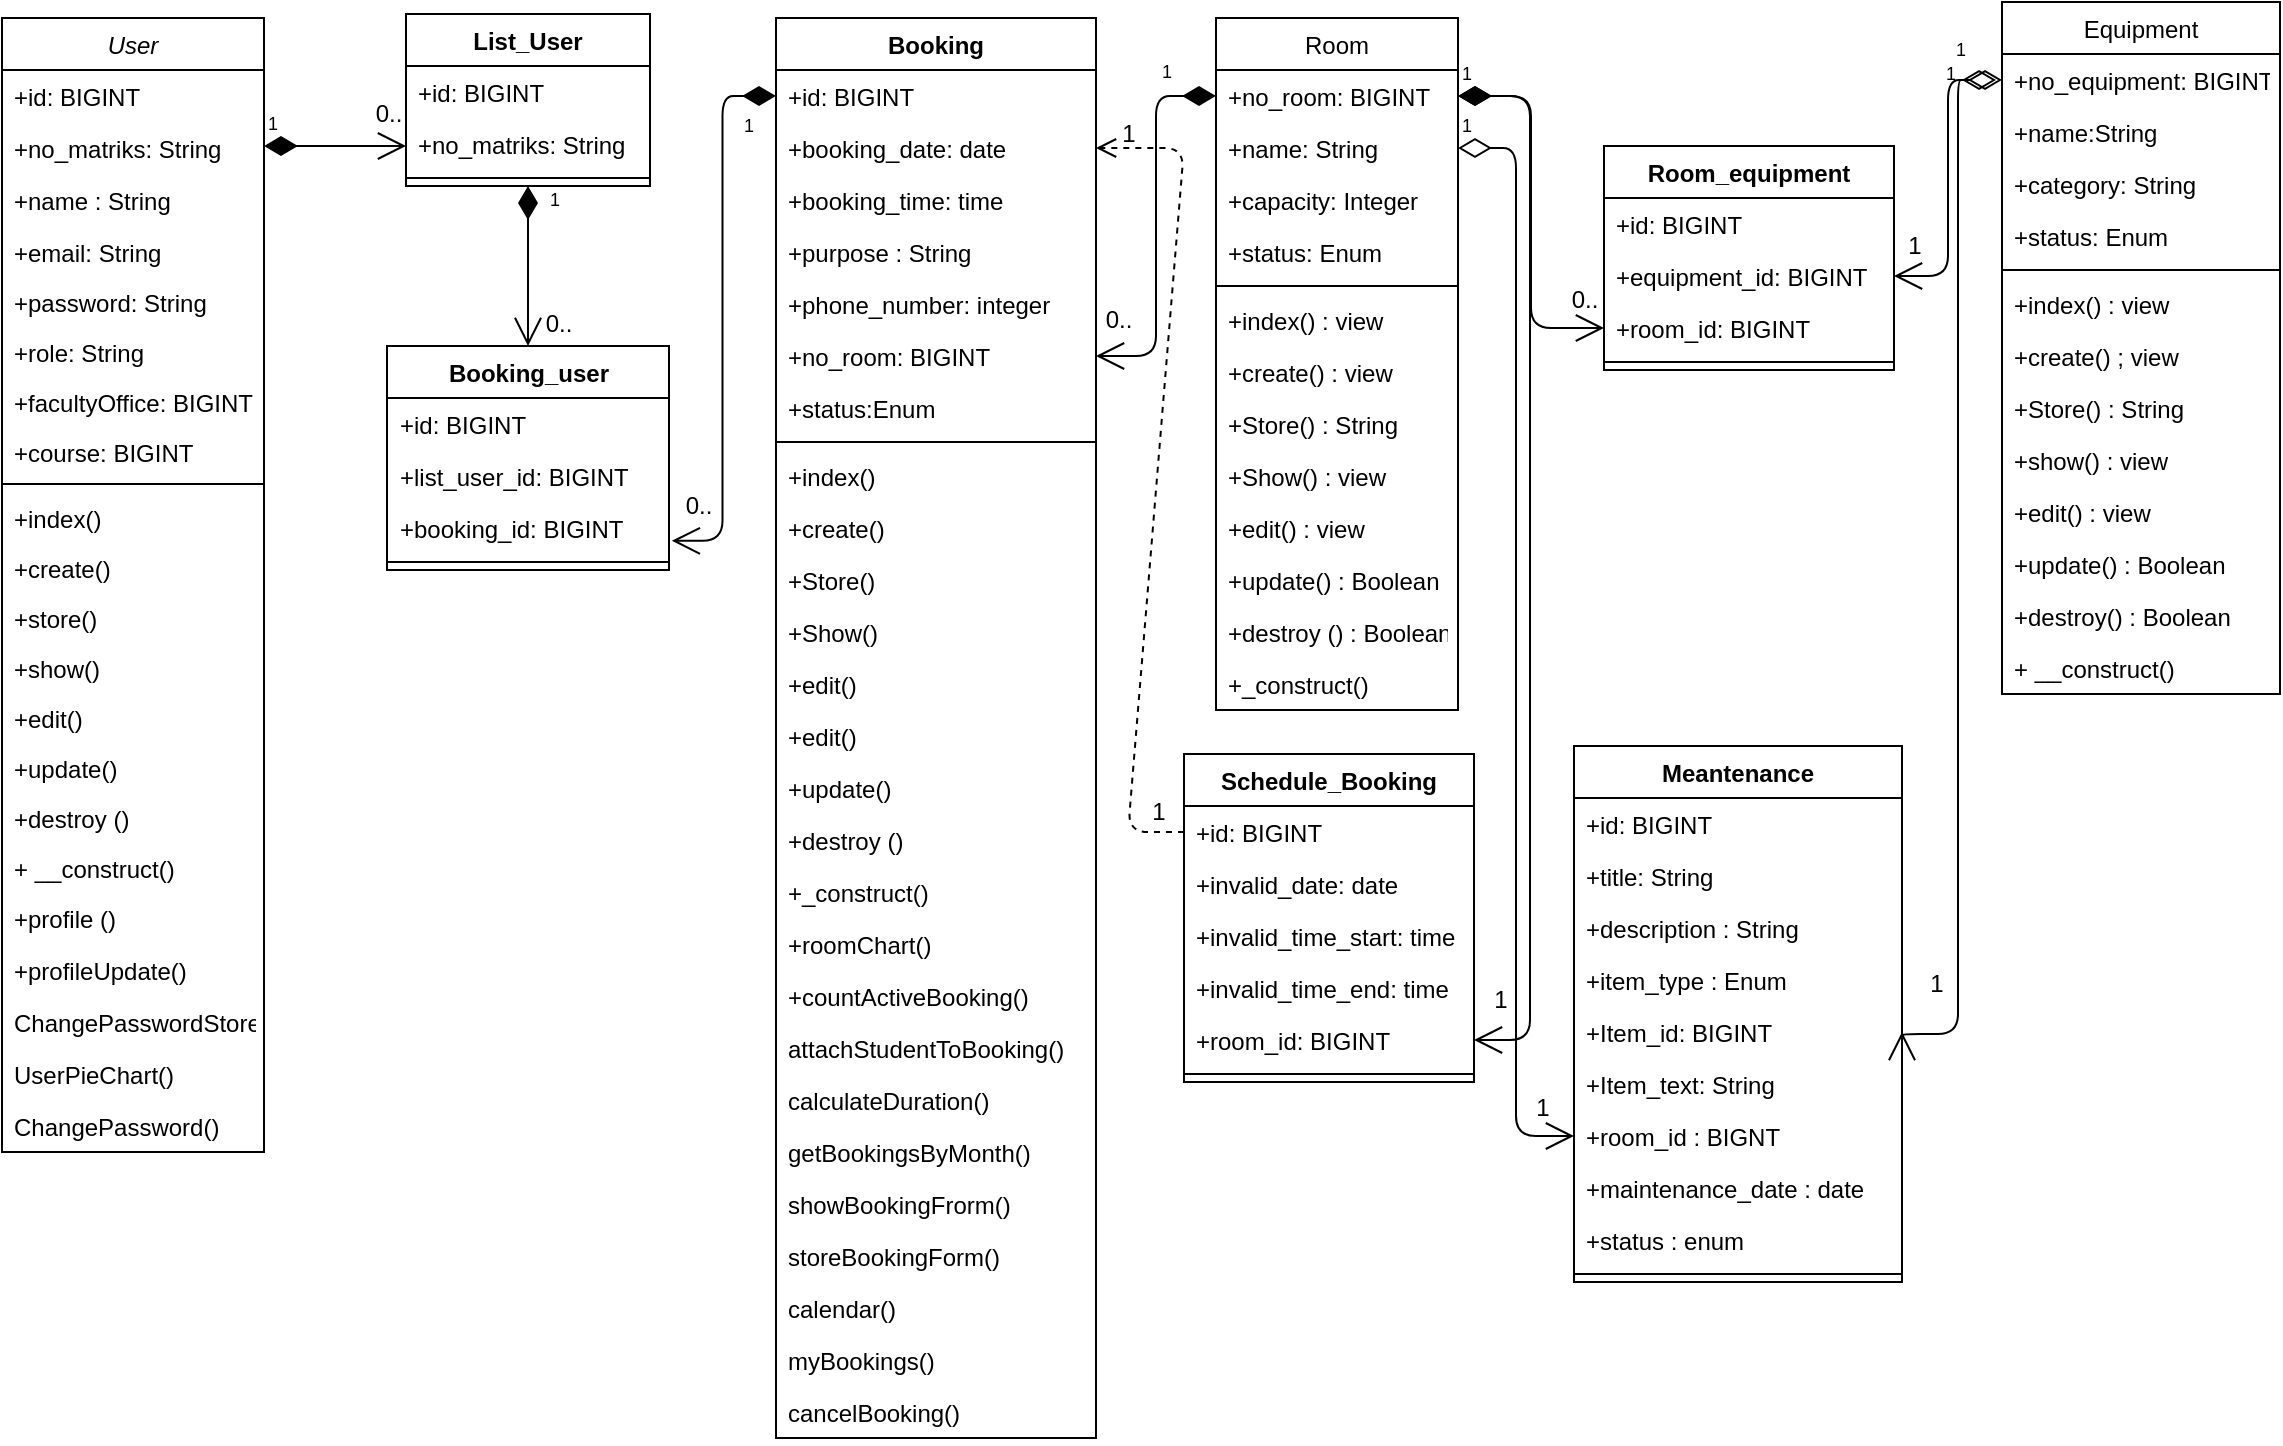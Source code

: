 <mxfile>
    <diagram id="C5RBs43oDa-KdzZeNtuy" name="Page-1">
        <mxGraphModel dx="474" dy="563" grid="0" gridSize="10" guides="1" tooltips="1" connect="1" arrows="1" fold="1" page="1" pageScale="1" pageWidth="1169" pageHeight="827" math="0" shadow="0">
            <root>
                <mxCell id="WIyWlLk6GJQsqaUBKTNV-0"/>
                <mxCell id="WIyWlLk6GJQsqaUBKTNV-1" parent="WIyWlLk6GJQsqaUBKTNV-0"/>
                <mxCell id="zkfFHV4jXpPFQw0GAbJ--0" value="User" style="swimlane;fontStyle=2;align=center;verticalAlign=top;childLayout=stackLayout;horizontal=1;startSize=26;horizontalStack=0;resizeParent=1;resizeLast=0;collapsible=1;marginBottom=0;rounded=0;shadow=0;strokeWidth=1;" parent="WIyWlLk6GJQsqaUBKTNV-1" vertex="1">
                    <mxGeometry x="16" y="14" width="131" height="567" as="geometry">
                        <mxRectangle x="7" y="9" width="160" height="26" as="alternateBounds"/>
                    </mxGeometry>
                </mxCell>
                <mxCell id="zkfFHV4jXpPFQw0GAbJ--1" value="+id: BIGINT" style="text;align=left;verticalAlign=top;spacingLeft=4;spacingRight=4;overflow=hidden;rotatable=0;points=[[0,0.5],[1,0.5]];portConstraint=eastwest;" parent="zkfFHV4jXpPFQw0GAbJ--0" vertex="1">
                    <mxGeometry y="26" width="131" height="26" as="geometry"/>
                </mxCell>
                <mxCell id="zkfFHV4jXpPFQw0GAbJ--2" value="+no_matriks: String" style="text;align=left;verticalAlign=top;spacingLeft=4;spacingRight=4;overflow=hidden;rotatable=0;points=[[0,0.5],[1,0.5]];portConstraint=eastwest;rounded=0;shadow=0;html=0;" parent="zkfFHV4jXpPFQw0GAbJ--0" vertex="1">
                    <mxGeometry y="52" width="131" height="26" as="geometry"/>
                </mxCell>
                <mxCell id="zkfFHV4jXpPFQw0GAbJ--3" value="+name : String" style="text;align=left;verticalAlign=top;spacingLeft=4;spacingRight=4;overflow=hidden;rotatable=0;points=[[0,0.5],[1,0.5]];portConstraint=eastwest;rounded=0;shadow=0;html=0;" parent="zkfFHV4jXpPFQw0GAbJ--0" vertex="1">
                    <mxGeometry y="78" width="131" height="26" as="geometry"/>
                </mxCell>
                <mxCell id="zkfFHV4jXpPFQw0GAbJ--5" value="+email: String" style="text;align=left;verticalAlign=top;spacingLeft=4;spacingRight=4;overflow=hidden;rotatable=0;points=[[0,0.5],[1,0.5]];portConstraint=eastwest;" parent="zkfFHV4jXpPFQw0GAbJ--0" vertex="1">
                    <mxGeometry y="104" width="131" height="25" as="geometry"/>
                </mxCell>
                <mxCell id="dc5tJiSx3U5dg_iKjcZc-2" value="+password: String" style="text;align=left;verticalAlign=top;spacingLeft=4;spacingRight=4;overflow=hidden;rotatable=0;points=[[0,0.5],[1,0.5]];portConstraint=eastwest;" parent="zkfFHV4jXpPFQw0GAbJ--0" vertex="1">
                    <mxGeometry y="129" width="131" height="25" as="geometry"/>
                </mxCell>
                <mxCell id="dc5tJiSx3U5dg_iKjcZc-4" value="+role: String" style="text;align=left;verticalAlign=top;spacingLeft=4;spacingRight=4;overflow=hidden;rotatable=0;points=[[0,0.5],[1,0.5]];portConstraint=eastwest;" parent="zkfFHV4jXpPFQw0GAbJ--0" vertex="1">
                    <mxGeometry y="154" width="131" height="25" as="geometry"/>
                </mxCell>
                <mxCell id="dc5tJiSx3U5dg_iKjcZc-3" value="+facultyOffice: BIGINT" style="text;align=left;verticalAlign=top;spacingLeft=4;spacingRight=4;overflow=hidden;rotatable=0;points=[[0,0.5],[1,0.5]];portConstraint=eastwest;" parent="zkfFHV4jXpPFQw0GAbJ--0" vertex="1">
                    <mxGeometry y="179" width="131" height="25" as="geometry"/>
                </mxCell>
                <mxCell id="dc5tJiSx3U5dg_iKjcZc-6" value="+course: BIGINT" style="text;align=left;verticalAlign=top;spacingLeft=4;spacingRight=4;overflow=hidden;rotatable=0;points=[[0,0.5],[1,0.5]];portConstraint=eastwest;" parent="zkfFHV4jXpPFQw0GAbJ--0" vertex="1">
                    <mxGeometry y="204" width="131" height="25" as="geometry"/>
                </mxCell>
                <mxCell id="zkfFHV4jXpPFQw0GAbJ--4" value="" style="line;html=1;strokeWidth=1;align=left;verticalAlign=middle;spacingTop=-1;spacingLeft=3;spacingRight=3;rotatable=0;labelPosition=right;points=[];portConstraint=eastwest;" parent="zkfFHV4jXpPFQw0GAbJ--0" vertex="1">
                    <mxGeometry y="229" width="131" height="8" as="geometry"/>
                </mxCell>
                <mxCell id="dc5tJiSx3U5dg_iKjcZc-72" value="+index()" style="text;align=left;verticalAlign=top;spacingLeft=4;spacingRight=4;overflow=hidden;rotatable=0;points=[[0,0.5],[1,0.5]];portConstraint=eastwest;" parent="zkfFHV4jXpPFQw0GAbJ--0" vertex="1">
                    <mxGeometry y="237" width="131" height="25" as="geometry"/>
                </mxCell>
                <mxCell id="dc5tJiSx3U5dg_iKjcZc-73" value="+create()" style="text;align=left;verticalAlign=top;spacingLeft=4;spacingRight=4;overflow=hidden;rotatable=0;points=[[0,0.5],[1,0.5]];portConstraint=eastwest;" parent="zkfFHV4jXpPFQw0GAbJ--0" vertex="1">
                    <mxGeometry y="262" width="131" height="25" as="geometry"/>
                </mxCell>
                <mxCell id="dc5tJiSx3U5dg_iKjcZc-74" value="+store()" style="text;align=left;verticalAlign=top;spacingLeft=4;spacingRight=4;overflow=hidden;rotatable=0;points=[[0,0.5],[1,0.5]];portConstraint=eastwest;" parent="zkfFHV4jXpPFQw0GAbJ--0" vertex="1">
                    <mxGeometry y="287" width="131" height="25" as="geometry"/>
                </mxCell>
                <mxCell id="dc5tJiSx3U5dg_iKjcZc-75" value="+show()" style="text;align=left;verticalAlign=top;spacingLeft=4;spacingRight=4;overflow=hidden;rotatable=0;points=[[0,0.5],[1,0.5]];portConstraint=eastwest;" parent="zkfFHV4jXpPFQw0GAbJ--0" vertex="1">
                    <mxGeometry y="312" width="131" height="25" as="geometry"/>
                </mxCell>
                <mxCell id="dc5tJiSx3U5dg_iKjcZc-76" value="+edit()" style="text;align=left;verticalAlign=top;spacingLeft=4;spacingRight=4;overflow=hidden;rotatable=0;points=[[0,0.5],[1,0.5]];portConstraint=eastwest;" parent="zkfFHV4jXpPFQw0GAbJ--0" vertex="1">
                    <mxGeometry y="337" width="131" height="25" as="geometry"/>
                </mxCell>
                <mxCell id="dc5tJiSx3U5dg_iKjcZc-77" value="+update() " style="text;align=left;verticalAlign=top;spacingLeft=4;spacingRight=4;overflow=hidden;rotatable=0;points=[[0,0.5],[1,0.5]];portConstraint=eastwest;" parent="zkfFHV4jXpPFQw0GAbJ--0" vertex="1">
                    <mxGeometry y="362" width="131" height="25" as="geometry"/>
                </mxCell>
                <mxCell id="dc5tJiSx3U5dg_iKjcZc-5" value="+destroy ()" style="text;align=left;verticalAlign=top;spacingLeft=4;spacingRight=4;overflow=hidden;rotatable=0;points=[[0,0.5],[1,0.5]];portConstraint=eastwest;" parent="zkfFHV4jXpPFQw0GAbJ--0" vertex="1">
                    <mxGeometry y="387" width="131" height="25" as="geometry"/>
                </mxCell>
                <mxCell id="dc5tJiSx3U5dg_iKjcZc-86" value="+ __construct()" style="text;align=left;verticalAlign=top;spacingLeft=4;spacingRight=4;overflow=hidden;rotatable=0;points=[[0,0.5],[1,0.5]];portConstraint=eastwest;" parent="zkfFHV4jXpPFQw0GAbJ--0" vertex="1">
                    <mxGeometry y="412" width="131" height="25" as="geometry"/>
                </mxCell>
                <mxCell id="2" value="+profile ()&amp;nbsp;" style="text;strokeColor=none;fillColor=none;align=left;verticalAlign=top;spacingLeft=4;spacingRight=4;overflow=hidden;rotatable=0;points=[[0,0.5],[1,0.5]];portConstraint=eastwest;whiteSpace=wrap;html=1;" parent="zkfFHV4jXpPFQw0GAbJ--0" vertex="1">
                    <mxGeometry y="437" width="131" height="26" as="geometry"/>
                </mxCell>
                <mxCell id="3" value="+profileUpdate()&amp;nbsp;" style="text;strokeColor=none;fillColor=none;align=left;verticalAlign=top;spacingLeft=4;spacingRight=4;overflow=hidden;rotatable=0;points=[[0,0.5],[1,0.5]];portConstraint=eastwest;whiteSpace=wrap;html=1;" parent="zkfFHV4jXpPFQw0GAbJ--0" vertex="1">
                    <mxGeometry y="463" width="131" height="26" as="geometry"/>
                </mxCell>
                <mxCell id="7" value="ChangePasswordStore()&amp;nbsp;" style="text;strokeColor=none;fillColor=none;align=left;verticalAlign=top;spacingLeft=4;spacingRight=4;overflow=hidden;rotatable=0;points=[[0,0.5],[1,0.5]];portConstraint=eastwest;whiteSpace=wrap;html=1;" parent="zkfFHV4jXpPFQw0GAbJ--0" vertex="1">
                    <mxGeometry y="489" width="131" height="26" as="geometry"/>
                </mxCell>
                <mxCell id="9" value="UserPieChart()&amp;nbsp;" style="text;strokeColor=none;fillColor=none;align=left;verticalAlign=top;spacingLeft=4;spacingRight=4;overflow=hidden;rotatable=0;points=[[0,0.5],[1,0.5]];portConstraint=eastwest;whiteSpace=wrap;html=1;" parent="zkfFHV4jXpPFQw0GAbJ--0" vertex="1">
                    <mxGeometry y="515" width="131" height="26" as="geometry"/>
                </mxCell>
                <mxCell id="6" value="ChangePassword()" style="text;strokeColor=none;fillColor=none;align=left;verticalAlign=top;spacingLeft=4;spacingRight=4;overflow=hidden;rotatable=0;points=[[0,0.5],[1,0.5]];portConstraint=eastwest;whiteSpace=wrap;html=1;" parent="zkfFHV4jXpPFQw0GAbJ--0" vertex="1">
                    <mxGeometry y="541" width="131" height="26" as="geometry"/>
                </mxCell>
                <mxCell id="zkfFHV4jXpPFQw0GAbJ--17" value="Room" style="swimlane;fontStyle=0;align=center;verticalAlign=top;childLayout=stackLayout;horizontal=1;startSize=26;horizontalStack=0;resizeParent=1;resizeLast=0;collapsible=1;marginBottom=0;rounded=0;shadow=0;strokeWidth=1;" parent="WIyWlLk6GJQsqaUBKTNV-1" vertex="1">
                    <mxGeometry x="623" y="14" width="121" height="346" as="geometry">
                        <mxRectangle x="352" y="335" width="160" height="26" as="alternateBounds"/>
                    </mxGeometry>
                </mxCell>
                <mxCell id="zkfFHV4jXpPFQw0GAbJ--18" value="+no_room: BIGINT" style="text;align=left;verticalAlign=top;spacingLeft=4;spacingRight=4;overflow=hidden;rotatable=0;points=[[0,0.5],[1,0.5]];portConstraint=eastwest;" parent="zkfFHV4jXpPFQw0GAbJ--17" vertex="1">
                    <mxGeometry y="26" width="121" height="26" as="geometry"/>
                </mxCell>
                <mxCell id="zkfFHV4jXpPFQw0GAbJ--19" value="+name: String" style="text;align=left;verticalAlign=top;spacingLeft=4;spacingRight=4;overflow=hidden;rotatable=0;points=[[0,0.5],[1,0.5]];portConstraint=eastwest;rounded=0;shadow=0;html=0;" parent="zkfFHV4jXpPFQw0GAbJ--17" vertex="1">
                    <mxGeometry y="52" width="121" height="26" as="geometry"/>
                </mxCell>
                <mxCell id="zkfFHV4jXpPFQw0GAbJ--20" value="+capacity: Integer " style="text;align=left;verticalAlign=top;spacingLeft=4;spacingRight=4;overflow=hidden;rotatable=0;points=[[0,0.5],[1,0.5]];portConstraint=eastwest;rounded=0;shadow=0;html=0;" parent="zkfFHV4jXpPFQw0GAbJ--17" vertex="1">
                    <mxGeometry y="78" width="121" height="26" as="geometry"/>
                </mxCell>
                <mxCell id="zkfFHV4jXpPFQw0GAbJ--21" value="+status: Enum" style="text;align=left;verticalAlign=top;spacingLeft=4;spacingRight=4;overflow=hidden;rotatable=0;points=[[0,0.5],[1,0.5]];portConstraint=eastwest;rounded=0;shadow=0;html=0;" parent="zkfFHV4jXpPFQw0GAbJ--17" vertex="1">
                    <mxGeometry y="104" width="121" height="26" as="geometry"/>
                </mxCell>
                <mxCell id="zkfFHV4jXpPFQw0GAbJ--23" value="" style="line;html=1;strokeWidth=1;align=left;verticalAlign=middle;spacingTop=-1;spacingLeft=3;spacingRight=3;rotatable=0;labelPosition=right;points=[];portConstraint=eastwest;" parent="zkfFHV4jXpPFQw0GAbJ--17" vertex="1">
                    <mxGeometry y="130" width="121" height="8" as="geometry"/>
                </mxCell>
                <mxCell id="zkfFHV4jXpPFQw0GAbJ--24" value="+index() : view" style="text;align=left;verticalAlign=top;spacingLeft=4;spacingRight=4;overflow=hidden;rotatable=0;points=[[0,0.5],[1,0.5]];portConstraint=eastwest;" parent="zkfFHV4jXpPFQw0GAbJ--17" vertex="1">
                    <mxGeometry y="138" width="121" height="26" as="geometry"/>
                </mxCell>
                <mxCell id="dc5tJiSx3U5dg_iKjcZc-102" value="+create() : view" style="text;align=left;verticalAlign=top;spacingLeft=4;spacingRight=4;overflow=hidden;rotatable=0;points=[[0,0.5],[1,0.5]];portConstraint=eastwest;" parent="zkfFHV4jXpPFQw0GAbJ--17" vertex="1">
                    <mxGeometry y="164" width="121" height="26" as="geometry"/>
                </mxCell>
                <mxCell id="dc5tJiSx3U5dg_iKjcZc-103" value="+Store() : String" style="text;align=left;verticalAlign=top;spacingLeft=4;spacingRight=4;overflow=hidden;rotatable=0;points=[[0,0.5],[1,0.5]];portConstraint=eastwest;" parent="zkfFHV4jXpPFQw0GAbJ--17" vertex="1">
                    <mxGeometry y="190" width="121" height="26" as="geometry"/>
                </mxCell>
                <mxCell id="dc5tJiSx3U5dg_iKjcZc-104" value="+Show() : view" style="text;align=left;verticalAlign=top;spacingLeft=4;spacingRight=4;overflow=hidden;rotatable=0;points=[[0,0.5],[1,0.5]];portConstraint=eastwest;" parent="zkfFHV4jXpPFQw0GAbJ--17" vertex="1">
                    <mxGeometry y="216" width="121" height="26" as="geometry"/>
                </mxCell>
                <mxCell id="dc5tJiSx3U5dg_iKjcZc-105" value="+edit() : view" style="text;align=left;verticalAlign=top;spacingLeft=4;spacingRight=4;overflow=hidden;rotatable=0;points=[[0,0.5],[1,0.5]];portConstraint=eastwest;" parent="zkfFHV4jXpPFQw0GAbJ--17" vertex="1">
                    <mxGeometry y="242" width="121" height="26" as="geometry"/>
                </mxCell>
                <mxCell id="dc5tJiSx3U5dg_iKjcZc-106" value="+update() : Boolean " style="text;align=left;verticalAlign=top;spacingLeft=4;spacingRight=4;overflow=hidden;rotatable=0;points=[[0,0.5],[1,0.5]];portConstraint=eastwest;" parent="zkfFHV4jXpPFQw0GAbJ--17" vertex="1">
                    <mxGeometry y="268" width="121" height="26" as="geometry"/>
                </mxCell>
                <mxCell id="dc5tJiSx3U5dg_iKjcZc-107" value="+destroy () : Boolean" style="text;align=left;verticalAlign=top;spacingLeft=4;spacingRight=4;overflow=hidden;rotatable=0;points=[[0,0.5],[1,0.5]];portConstraint=eastwest;" parent="zkfFHV4jXpPFQw0GAbJ--17" vertex="1">
                    <mxGeometry y="294" width="121" height="26" as="geometry"/>
                </mxCell>
                <mxCell id="dc5tJiSx3U5dg_iKjcZc-108" value="+_construct() " style="text;align=left;verticalAlign=top;spacingLeft=4;spacingRight=4;overflow=hidden;rotatable=0;points=[[0,0.5],[1,0.5]];portConstraint=eastwest;" parent="zkfFHV4jXpPFQw0GAbJ--17" vertex="1">
                    <mxGeometry y="320" width="121" height="26" as="geometry"/>
                </mxCell>
                <mxCell id="dc5tJiSx3U5dg_iKjcZc-39" value="Booking" style="swimlane;fontStyle=1;align=center;verticalAlign=top;childLayout=stackLayout;horizontal=1;startSize=26;horizontalStack=0;resizeParent=1;resizeParentMax=0;resizeLast=0;collapsible=1;marginBottom=0;whiteSpace=wrap;html=1;" parent="WIyWlLk6GJQsqaUBKTNV-1" vertex="1">
                    <mxGeometry x="403" y="14" width="160" height="710" as="geometry">
                        <mxRectangle x="390" y="461" width="78" height="26" as="alternateBounds"/>
                    </mxGeometry>
                </mxCell>
                <mxCell id="dc5tJiSx3U5dg_iKjcZc-44" value="+id: BIGINT" style="text;strokeColor=none;fillColor=none;align=left;verticalAlign=top;spacingLeft=4;spacingRight=4;overflow=hidden;rotatable=0;points=[[0,0.5],[1,0.5]];portConstraint=eastwest;whiteSpace=wrap;html=1;" parent="dc5tJiSx3U5dg_iKjcZc-39" vertex="1">
                    <mxGeometry y="26" width="160" height="26" as="geometry"/>
                </mxCell>
                <mxCell id="dc5tJiSx3U5dg_iKjcZc-45" value="+booking_date: date" style="text;strokeColor=none;fillColor=none;align=left;verticalAlign=top;spacingLeft=4;spacingRight=4;overflow=hidden;rotatable=0;points=[[0,0.5],[1,0.5]];portConstraint=eastwest;whiteSpace=wrap;html=1;" parent="dc5tJiSx3U5dg_iKjcZc-39" vertex="1">
                    <mxGeometry y="52" width="160" height="26" as="geometry"/>
                </mxCell>
                <mxCell id="dc5tJiSx3U5dg_iKjcZc-46" value="+booking_time: time" style="text;strokeColor=none;fillColor=none;align=left;verticalAlign=top;spacingLeft=4;spacingRight=4;overflow=hidden;rotatable=0;points=[[0,0.5],[1,0.5]];portConstraint=eastwest;whiteSpace=wrap;html=1;" parent="dc5tJiSx3U5dg_iKjcZc-39" vertex="1">
                    <mxGeometry y="78" width="160" height="26" as="geometry"/>
                </mxCell>
                <mxCell id="dc5tJiSx3U5dg_iKjcZc-40" value="+purpose : String" style="text;strokeColor=none;fillColor=none;align=left;verticalAlign=top;spacingLeft=4;spacingRight=4;overflow=hidden;rotatable=0;points=[[0,0.5],[1,0.5]];portConstraint=eastwest;whiteSpace=wrap;html=1;" parent="dc5tJiSx3U5dg_iKjcZc-39" vertex="1">
                    <mxGeometry y="104" width="160" height="26" as="geometry"/>
                </mxCell>
                <mxCell id="dc5tJiSx3U5dg_iKjcZc-47" value="+phone_number: integer" style="text;strokeColor=none;fillColor=none;align=left;verticalAlign=top;spacingLeft=4;spacingRight=4;overflow=hidden;rotatable=0;points=[[0,0.5],[1,0.5]];portConstraint=eastwest;whiteSpace=wrap;html=1;" parent="dc5tJiSx3U5dg_iKjcZc-39" vertex="1">
                    <mxGeometry y="130" width="160" height="26" as="geometry"/>
                </mxCell>
                <mxCell id="dc5tJiSx3U5dg_iKjcZc-48" value="+no_room: BIGINT" style="text;strokeColor=none;fillColor=none;align=left;verticalAlign=top;spacingLeft=4;spacingRight=4;overflow=hidden;rotatable=0;points=[[0,0.5],[1,0.5]];portConstraint=eastwest;whiteSpace=wrap;html=1;" parent="dc5tJiSx3U5dg_iKjcZc-39" vertex="1">
                    <mxGeometry y="156" width="160" height="26" as="geometry"/>
                </mxCell>
                <mxCell id="dc5tJiSx3U5dg_iKjcZc-50" value="+status:Enum" style="text;strokeColor=none;fillColor=none;align=left;verticalAlign=top;spacingLeft=4;spacingRight=4;overflow=hidden;rotatable=0;points=[[0,0.5],[1,0.5]];portConstraint=eastwest;whiteSpace=wrap;html=1;" parent="dc5tJiSx3U5dg_iKjcZc-39" vertex="1">
                    <mxGeometry y="182" width="160" height="26" as="geometry"/>
                </mxCell>
                <mxCell id="dc5tJiSx3U5dg_iKjcZc-41" value="" style="line;strokeWidth=1;fillColor=none;align=left;verticalAlign=middle;spacingTop=-1;spacingLeft=3;spacingRight=3;rotatable=0;labelPosition=right;points=[];portConstraint=eastwest;strokeColor=inherit;" parent="dc5tJiSx3U5dg_iKjcZc-39" vertex="1">
                    <mxGeometry y="208" width="160" height="8" as="geometry"/>
                </mxCell>
                <mxCell id="dc5tJiSx3U5dg_iKjcZc-42" value="&lt;span style=&quot;text-wrap-mode: nowrap;&quot;&gt;+index()&amp;nbsp;&lt;/span&gt;" style="text;strokeColor=none;fillColor=none;align=left;verticalAlign=top;spacingLeft=4;spacingRight=4;overflow=hidden;rotatable=0;points=[[0,0.5],[1,0.5]];portConstraint=eastwest;whiteSpace=wrap;html=1;" parent="dc5tJiSx3U5dg_iKjcZc-39" vertex="1">
                    <mxGeometry y="216" width="160" height="26" as="geometry"/>
                </mxCell>
                <mxCell id="dc5tJiSx3U5dg_iKjcZc-109" value="&lt;span style=&quot;text-wrap-mode: nowrap;&quot;&gt;+create()&lt;/span&gt;" style="text;strokeColor=none;fillColor=none;align=left;verticalAlign=top;spacingLeft=4;spacingRight=4;overflow=hidden;rotatable=0;points=[[0,0.5],[1,0.5]];portConstraint=eastwest;whiteSpace=wrap;html=1;" parent="dc5tJiSx3U5dg_iKjcZc-39" vertex="1">
                    <mxGeometry y="242" width="160" height="26" as="geometry"/>
                </mxCell>
                <mxCell id="dc5tJiSx3U5dg_iKjcZc-110" value="&lt;span style=&quot;text-wrap-mode: nowrap;&quot;&gt;+Store()&amp;nbsp;&lt;/span&gt;" style="text;strokeColor=none;fillColor=none;align=left;verticalAlign=top;spacingLeft=4;spacingRight=4;overflow=hidden;rotatable=0;points=[[0,0.5],[1,0.5]];portConstraint=eastwest;whiteSpace=wrap;html=1;" parent="dc5tJiSx3U5dg_iKjcZc-39" vertex="1">
                    <mxGeometry y="268" width="160" height="26" as="geometry"/>
                </mxCell>
                <mxCell id="dc5tJiSx3U5dg_iKjcZc-111" value="&lt;span style=&quot;text-wrap-mode: nowrap;&quot;&gt;+Show()&lt;/span&gt;" style="text;strokeColor=none;fillColor=none;align=left;verticalAlign=top;spacingLeft=4;spacingRight=4;overflow=hidden;rotatable=0;points=[[0,0.5],[1,0.5]];portConstraint=eastwest;whiteSpace=wrap;html=1;" parent="dc5tJiSx3U5dg_iKjcZc-39" vertex="1">
                    <mxGeometry y="294" width="160" height="26" as="geometry"/>
                </mxCell>
                <mxCell id="dc5tJiSx3U5dg_iKjcZc-112" value="&lt;span style=&quot;text-wrap-mode: nowrap;&quot;&gt;+edit()&amp;nbsp;&lt;/span&gt;" style="text;strokeColor=none;fillColor=none;align=left;verticalAlign=top;spacingLeft=4;spacingRight=4;overflow=hidden;rotatable=0;points=[[0,0.5],[1,0.5]];portConstraint=eastwest;whiteSpace=wrap;html=1;" parent="dc5tJiSx3U5dg_iKjcZc-39" vertex="1">
                    <mxGeometry y="320" width="160" height="26" as="geometry"/>
                </mxCell>
                <mxCell id="dc5tJiSx3U5dg_iKjcZc-113" value="&lt;span style=&quot;text-wrap-mode: nowrap;&quot;&gt;+edit()&amp;nbsp;&lt;/span&gt;" style="text;strokeColor=none;fillColor=none;align=left;verticalAlign=top;spacingLeft=4;spacingRight=4;overflow=hidden;rotatable=0;points=[[0,0.5],[1,0.5]];portConstraint=eastwest;whiteSpace=wrap;html=1;" parent="dc5tJiSx3U5dg_iKjcZc-39" vertex="1">
                    <mxGeometry y="346" width="160" height="26" as="geometry"/>
                </mxCell>
                <mxCell id="dc5tJiSx3U5dg_iKjcZc-114" value="&lt;span style=&quot;text-wrap-mode: nowrap;&quot;&gt;+update()&amp;nbsp;&lt;/span&gt;" style="text;strokeColor=none;fillColor=none;align=left;verticalAlign=top;spacingLeft=4;spacingRight=4;overflow=hidden;rotatable=0;points=[[0,0.5],[1,0.5]];portConstraint=eastwest;whiteSpace=wrap;html=1;" parent="dc5tJiSx3U5dg_iKjcZc-39" vertex="1">
                    <mxGeometry y="372" width="160" height="26" as="geometry"/>
                </mxCell>
                <mxCell id="dc5tJiSx3U5dg_iKjcZc-115" value="&lt;span style=&quot;text-wrap-mode: nowrap;&quot;&gt;+destroy ()&lt;/span&gt;" style="text;strokeColor=none;fillColor=none;align=left;verticalAlign=top;spacingLeft=4;spacingRight=4;overflow=hidden;rotatable=0;points=[[0,0.5],[1,0.5]];portConstraint=eastwest;whiteSpace=wrap;html=1;" parent="dc5tJiSx3U5dg_iKjcZc-39" vertex="1">
                    <mxGeometry y="398" width="160" height="26" as="geometry"/>
                </mxCell>
                <mxCell id="dc5tJiSx3U5dg_iKjcZc-116" value="&lt;span style=&quot;text-wrap-mode: nowrap;&quot;&gt;+_construct()&amp;nbsp;&lt;/span&gt;" style="text;strokeColor=none;fillColor=none;align=left;verticalAlign=top;spacingLeft=4;spacingRight=4;overflow=hidden;rotatable=0;points=[[0,0.5],[1,0.5]];portConstraint=eastwest;whiteSpace=wrap;html=1;" parent="dc5tJiSx3U5dg_iKjcZc-39" vertex="1">
                    <mxGeometry y="424" width="160" height="26" as="geometry"/>
                </mxCell>
                <mxCell id="dc5tJiSx3U5dg_iKjcZc-117" value="&lt;span style=&quot;text-wrap-mode: nowrap;&quot;&gt;+roomChart()&amp;nbsp;&lt;/span&gt;" style="text;strokeColor=none;fillColor=none;align=left;verticalAlign=top;spacingLeft=4;spacingRight=4;overflow=hidden;rotatable=0;points=[[0,0.5],[1,0.5]];portConstraint=eastwest;whiteSpace=wrap;html=1;" parent="dc5tJiSx3U5dg_iKjcZc-39" vertex="1">
                    <mxGeometry y="450" width="160" height="26" as="geometry"/>
                </mxCell>
                <mxCell id="116" value="&lt;span style=&quot;text-wrap-mode: nowrap;&quot;&gt;+countActiveBooking()&lt;/span&gt;" style="text;strokeColor=none;fillColor=none;align=left;verticalAlign=top;spacingLeft=4;spacingRight=4;overflow=hidden;rotatable=0;points=[[0,0.5],[1,0.5]];portConstraint=eastwest;whiteSpace=wrap;html=1;" vertex="1" parent="dc5tJiSx3U5dg_iKjcZc-39">
                    <mxGeometry y="476" width="160" height="26" as="geometry"/>
                </mxCell>
                <mxCell id="117" value="&lt;span style=&quot;text-wrap-mode: nowrap;&quot;&gt;attachStudentToBooking()&lt;/span&gt;" style="text;strokeColor=none;fillColor=none;align=left;verticalAlign=top;spacingLeft=4;spacingRight=4;overflow=hidden;rotatable=0;points=[[0,0.5],[1,0.5]];portConstraint=eastwest;whiteSpace=wrap;html=1;" vertex="1" parent="dc5tJiSx3U5dg_iKjcZc-39">
                    <mxGeometry y="502" width="160" height="26" as="geometry"/>
                </mxCell>
                <mxCell id="118" value="&lt;span style=&quot;text-wrap-mode: nowrap;&quot;&gt;calculateDuration()&lt;/span&gt;" style="text;strokeColor=none;fillColor=none;align=left;verticalAlign=top;spacingLeft=4;spacingRight=4;overflow=hidden;rotatable=0;points=[[0,0.5],[1,0.5]];portConstraint=eastwest;whiteSpace=wrap;html=1;" vertex="1" parent="dc5tJiSx3U5dg_iKjcZc-39">
                    <mxGeometry y="528" width="160" height="26" as="geometry"/>
                </mxCell>
                <mxCell id="119" value="&lt;span style=&quot;text-wrap-mode: nowrap;&quot;&gt;getBookingsByMonth()&lt;/span&gt;" style="text;strokeColor=none;fillColor=none;align=left;verticalAlign=top;spacingLeft=4;spacingRight=4;overflow=hidden;rotatable=0;points=[[0,0.5],[1,0.5]];portConstraint=eastwest;whiteSpace=wrap;html=1;" vertex="1" parent="dc5tJiSx3U5dg_iKjcZc-39">
                    <mxGeometry y="554" width="160" height="26" as="geometry"/>
                </mxCell>
                <mxCell id="120" value="&lt;span style=&quot;text-wrap-mode: nowrap;&quot;&gt;showBookingFrorm()&lt;/span&gt;" style="text;strokeColor=none;fillColor=none;align=left;verticalAlign=top;spacingLeft=4;spacingRight=4;overflow=hidden;rotatable=0;points=[[0,0.5],[1,0.5]];portConstraint=eastwest;whiteSpace=wrap;html=1;" vertex="1" parent="dc5tJiSx3U5dg_iKjcZc-39">
                    <mxGeometry y="580" width="160" height="26" as="geometry"/>
                </mxCell>
                <mxCell id="121" value="&lt;span style=&quot;text-wrap-mode: nowrap;&quot;&gt;storeBookingForm()&lt;/span&gt;" style="text;strokeColor=none;fillColor=none;align=left;verticalAlign=top;spacingLeft=4;spacingRight=4;overflow=hidden;rotatable=0;points=[[0,0.5],[1,0.5]];portConstraint=eastwest;whiteSpace=wrap;html=1;" vertex="1" parent="dc5tJiSx3U5dg_iKjcZc-39">
                    <mxGeometry y="606" width="160" height="26" as="geometry"/>
                </mxCell>
                <mxCell id="122" value="&lt;span style=&quot;text-wrap-mode: nowrap;&quot;&gt;calendar()&lt;/span&gt;" style="text;strokeColor=none;fillColor=none;align=left;verticalAlign=top;spacingLeft=4;spacingRight=4;overflow=hidden;rotatable=0;points=[[0,0.5],[1,0.5]];portConstraint=eastwest;whiteSpace=wrap;html=1;" vertex="1" parent="dc5tJiSx3U5dg_iKjcZc-39">
                    <mxGeometry y="632" width="160" height="26" as="geometry"/>
                </mxCell>
                <mxCell id="123" value="myBookings()" style="text;strokeColor=none;fillColor=none;align=left;verticalAlign=top;spacingLeft=4;spacingRight=4;overflow=hidden;rotatable=0;points=[[0,0.5],[1,0.5]];portConstraint=eastwest;whiteSpace=wrap;html=1;" vertex="1" parent="dc5tJiSx3U5dg_iKjcZc-39">
                    <mxGeometry y="658" width="160" height="26" as="geometry"/>
                </mxCell>
                <mxCell id="38" value="cancelBooking()" style="text;strokeColor=none;fillColor=none;align=left;verticalAlign=top;spacingLeft=4;spacingRight=4;overflow=hidden;rotatable=0;points=[[0,0.5],[1,0.5]];portConstraint=eastwest;whiteSpace=wrap;html=1;" parent="dc5tJiSx3U5dg_iKjcZc-39" vertex="1">
                    <mxGeometry y="684" width="160" height="26" as="geometry"/>
                </mxCell>
                <mxCell id="dc5tJiSx3U5dg_iKjcZc-88" value="Equipment" style="swimlane;fontStyle=0;align=center;verticalAlign=top;childLayout=stackLayout;horizontal=1;startSize=26;horizontalStack=0;resizeParent=1;resizeLast=0;collapsible=1;marginBottom=0;rounded=0;shadow=0;strokeWidth=1;" parent="WIyWlLk6GJQsqaUBKTNV-1" vertex="1">
                    <mxGeometry x="1016" y="6" width="139" height="346" as="geometry">
                        <mxRectangle x="27" y="335" width="160" height="26" as="alternateBounds"/>
                    </mxGeometry>
                </mxCell>
                <mxCell id="dc5tJiSx3U5dg_iKjcZc-89" value="+no_equipment: BIGINT" style="text;align=left;verticalAlign=top;spacingLeft=4;spacingRight=4;overflow=hidden;rotatable=0;points=[[0,0.5],[1,0.5]];portConstraint=eastwest;" parent="dc5tJiSx3U5dg_iKjcZc-88" vertex="1">
                    <mxGeometry y="26" width="139" height="26" as="geometry"/>
                </mxCell>
                <mxCell id="dc5tJiSx3U5dg_iKjcZc-90" value="+name:String" style="text;align=left;verticalAlign=top;spacingLeft=4;spacingRight=4;overflow=hidden;rotatable=0;points=[[0,0.5],[1,0.5]];portConstraint=eastwest;rounded=0;shadow=0;html=0;" parent="dc5tJiSx3U5dg_iKjcZc-88" vertex="1">
                    <mxGeometry y="52" width="139" height="26" as="geometry"/>
                </mxCell>
                <mxCell id="dc5tJiSx3U5dg_iKjcZc-91" value="+category: String" style="text;align=left;verticalAlign=top;spacingLeft=4;spacingRight=4;overflow=hidden;rotatable=0;points=[[0,0.5],[1,0.5]];portConstraint=eastwest;rounded=0;shadow=0;html=0;" parent="dc5tJiSx3U5dg_iKjcZc-88" vertex="1">
                    <mxGeometry y="78" width="139" height="26" as="geometry"/>
                </mxCell>
                <mxCell id="dc5tJiSx3U5dg_iKjcZc-92" value="+status: Enum" style="text;align=left;verticalAlign=top;spacingLeft=4;spacingRight=4;overflow=hidden;rotatable=0;points=[[0,0.5],[1,0.5]];portConstraint=eastwest;rounded=0;shadow=0;html=0;" parent="dc5tJiSx3U5dg_iKjcZc-88" vertex="1">
                    <mxGeometry y="104" width="139" height="26" as="geometry"/>
                </mxCell>
                <mxCell id="dc5tJiSx3U5dg_iKjcZc-93" value="" style="line;html=1;strokeWidth=1;align=left;verticalAlign=middle;spacingTop=-1;spacingLeft=3;spacingRight=3;rotatable=0;labelPosition=right;points=[];portConstraint=eastwest;" parent="dc5tJiSx3U5dg_iKjcZc-88" vertex="1">
                    <mxGeometry y="130" width="139" height="8" as="geometry"/>
                </mxCell>
                <mxCell id="dc5tJiSx3U5dg_iKjcZc-94" value="+index() : view" style="text;align=left;verticalAlign=top;spacingLeft=4;spacingRight=4;overflow=hidden;rotatable=0;points=[[0,0.5],[1,0.5]];portConstraint=eastwest;" parent="dc5tJiSx3U5dg_iKjcZc-88" vertex="1">
                    <mxGeometry y="138" width="139" height="26" as="geometry"/>
                </mxCell>
                <mxCell id="dc5tJiSx3U5dg_iKjcZc-95" value="+create() ; view" style="text;align=left;verticalAlign=top;spacingLeft=4;spacingRight=4;overflow=hidden;rotatable=0;points=[[0,0.5],[1,0.5]];portConstraint=eastwest;" parent="dc5tJiSx3U5dg_iKjcZc-88" vertex="1">
                    <mxGeometry y="164" width="139" height="26" as="geometry"/>
                </mxCell>
                <mxCell id="dc5tJiSx3U5dg_iKjcZc-96" value="+Store() : String" style="text;align=left;verticalAlign=top;spacingLeft=4;spacingRight=4;overflow=hidden;rotatable=0;points=[[0,0.5],[1,0.5]];portConstraint=eastwest;" parent="dc5tJiSx3U5dg_iKjcZc-88" vertex="1">
                    <mxGeometry y="190" width="139" height="26" as="geometry"/>
                </mxCell>
                <mxCell id="dc5tJiSx3U5dg_iKjcZc-97" value="+show() : view" style="text;align=left;verticalAlign=top;spacingLeft=4;spacingRight=4;overflow=hidden;rotatable=0;points=[[0,0.5],[1,0.5]];portConstraint=eastwest;" parent="dc5tJiSx3U5dg_iKjcZc-88" vertex="1">
                    <mxGeometry y="216" width="139" height="26" as="geometry"/>
                </mxCell>
                <mxCell id="dc5tJiSx3U5dg_iKjcZc-98" value="+edit() : view" style="text;align=left;verticalAlign=top;spacingLeft=4;spacingRight=4;overflow=hidden;rotatable=0;points=[[0,0.5],[1,0.5]];portConstraint=eastwest;" parent="dc5tJiSx3U5dg_iKjcZc-88" vertex="1">
                    <mxGeometry y="242" width="139" height="26" as="geometry"/>
                </mxCell>
                <mxCell id="dc5tJiSx3U5dg_iKjcZc-99" value="+update() : Boolean" style="text;align=left;verticalAlign=top;spacingLeft=4;spacingRight=4;overflow=hidden;rotatable=0;points=[[0,0.5],[1,0.5]];portConstraint=eastwest;" parent="dc5tJiSx3U5dg_iKjcZc-88" vertex="1">
                    <mxGeometry y="268" width="139" height="26" as="geometry"/>
                </mxCell>
                <mxCell id="dc5tJiSx3U5dg_iKjcZc-100" value="+destroy() : Boolean" style="text;align=left;verticalAlign=top;spacingLeft=4;spacingRight=4;overflow=hidden;rotatable=0;points=[[0,0.5],[1,0.5]];portConstraint=eastwest;" parent="dc5tJiSx3U5dg_iKjcZc-88" vertex="1">
                    <mxGeometry y="294" width="139" height="26" as="geometry"/>
                </mxCell>
                <mxCell id="dc5tJiSx3U5dg_iKjcZc-101" value="+ __construct()" style="text;align=left;verticalAlign=top;spacingLeft=4;spacingRight=4;overflow=hidden;rotatable=0;points=[[0,0.5],[1,0.5]];portConstraint=eastwest;" parent="dc5tJiSx3U5dg_iKjcZc-88" vertex="1">
                    <mxGeometry y="320" width="139" height="26" as="geometry"/>
                </mxCell>
                <mxCell id="19" value="List_User" style="swimlane;fontStyle=1;align=center;verticalAlign=top;childLayout=stackLayout;horizontal=1;startSize=26;horizontalStack=0;resizeParent=1;resizeParentMax=0;resizeLast=0;collapsible=1;marginBottom=0;whiteSpace=wrap;html=1;" parent="WIyWlLk6GJQsqaUBKTNV-1" vertex="1">
                    <mxGeometry x="218" y="12" width="122" height="86" as="geometry"/>
                </mxCell>
                <mxCell id="20" value="+id: BIGINT" style="text;strokeColor=none;fillColor=none;align=left;verticalAlign=top;spacingLeft=4;spacingRight=4;overflow=hidden;rotatable=0;points=[[0,0.5],[1,0.5]];portConstraint=eastwest;whiteSpace=wrap;html=1;" parent="19" vertex="1">
                    <mxGeometry y="26" width="122" height="26" as="geometry"/>
                </mxCell>
                <mxCell id="21" value="+no_matriks: String" style="text;strokeColor=none;fillColor=none;align=left;verticalAlign=top;spacingLeft=4;spacingRight=4;overflow=hidden;rotatable=0;points=[[0,0.5],[1,0.5]];portConstraint=eastwest;whiteSpace=wrap;html=1;" parent="19" vertex="1">
                    <mxGeometry y="52" width="122" height="26" as="geometry"/>
                </mxCell>
                <mxCell id="31" value="" style="line;strokeWidth=1;fillColor=none;align=left;verticalAlign=middle;spacingTop=-1;spacingLeft=3;spacingRight=3;rotatable=0;labelPosition=right;points=[];portConstraint=eastwest;strokeColor=inherit;" parent="19" vertex="1">
                    <mxGeometry y="78" width="122" height="8" as="geometry"/>
                </mxCell>
                <mxCell id="32" value="Booking_user" style="swimlane;fontStyle=1;align=center;verticalAlign=top;childLayout=stackLayout;horizontal=1;startSize=26;horizontalStack=0;resizeParent=1;resizeParentMax=0;resizeLast=0;collapsible=1;marginBottom=0;whiteSpace=wrap;html=1;" parent="WIyWlLk6GJQsqaUBKTNV-1" vertex="1">
                    <mxGeometry x="208.5" y="178" width="141" height="112" as="geometry"/>
                </mxCell>
                <mxCell id="33" value="+id: BIGINT" style="text;strokeColor=none;fillColor=none;align=left;verticalAlign=top;spacingLeft=4;spacingRight=4;overflow=hidden;rotatable=0;points=[[0,0.5],[1,0.5]];portConstraint=eastwest;whiteSpace=wrap;html=1;" parent="32" vertex="1">
                    <mxGeometry y="26" width="141" height="26" as="geometry"/>
                </mxCell>
                <mxCell id="34" value="+list_user_id: BIGINT" style="text;strokeColor=none;fillColor=none;align=left;verticalAlign=top;spacingLeft=4;spacingRight=4;overflow=hidden;rotatable=0;points=[[0,0.5],[1,0.5]];portConstraint=eastwest;whiteSpace=wrap;html=1;" parent="32" vertex="1">
                    <mxGeometry y="52" width="141" height="26" as="geometry"/>
                </mxCell>
                <mxCell id="36" value="+booking_id: BIGINT" style="text;strokeColor=none;fillColor=none;align=left;verticalAlign=top;spacingLeft=4;spacingRight=4;overflow=hidden;rotatable=0;points=[[0,0.5],[1,0.5]];portConstraint=eastwest;whiteSpace=wrap;html=1;" parent="32" vertex="1">
                    <mxGeometry y="78" width="141" height="26" as="geometry"/>
                </mxCell>
                <mxCell id="35" value="" style="line;strokeWidth=1;fillColor=none;align=left;verticalAlign=middle;spacingTop=-1;spacingLeft=3;spacingRight=3;rotatable=0;labelPosition=right;points=[];portConstraint=eastwest;strokeColor=inherit;" parent="32" vertex="1">
                    <mxGeometry y="104" width="141" height="8" as="geometry"/>
                </mxCell>
                <mxCell id="44" value="0.." style="text;html=1;strokeColor=none;fillColor=none;align=center;verticalAlign=middle;whiteSpace=wrap;rounded=0;" parent="WIyWlLk6GJQsqaUBKTNV-1" vertex="1">
                    <mxGeometry x="204" y="56" width="11" height="12" as="geometry"/>
                </mxCell>
                <mxCell id="48" value="0.." style="text;html=1;strokeColor=none;fillColor=none;align=center;verticalAlign=middle;whiteSpace=wrap;rounded=0;" parent="WIyWlLk6GJQsqaUBKTNV-1" vertex="1">
                    <mxGeometry x="289" y="161" width="11" height="12" as="geometry"/>
                </mxCell>
                <mxCell id="56" value="0.." style="text;html=1;strokeColor=none;fillColor=none;align=center;verticalAlign=middle;whiteSpace=wrap;rounded=0;" parent="WIyWlLk6GJQsqaUBKTNV-1" vertex="1">
                    <mxGeometry x="569" y="159" width="11" height="12" as="geometry"/>
                </mxCell>
                <mxCell id="59" value="Room_equipment" style="swimlane;fontStyle=1;align=center;verticalAlign=top;childLayout=stackLayout;horizontal=1;startSize=26;horizontalStack=0;resizeParent=1;resizeParentMax=0;resizeLast=0;collapsible=1;marginBottom=0;whiteSpace=wrap;html=1;" parent="WIyWlLk6GJQsqaUBKTNV-1" vertex="1">
                    <mxGeometry x="817" y="78" width="145" height="112" as="geometry"/>
                </mxCell>
                <mxCell id="60" value="+id: BIGINT" style="text;strokeColor=none;fillColor=none;align=left;verticalAlign=top;spacingLeft=4;spacingRight=4;overflow=hidden;rotatable=0;points=[[0,0.5],[1,0.5]];portConstraint=eastwest;whiteSpace=wrap;html=1;" parent="59" vertex="1">
                    <mxGeometry y="26" width="145" height="26" as="geometry"/>
                </mxCell>
                <mxCell id="61" value="+equipment_id: BIGINT" style="text;strokeColor=none;fillColor=none;align=left;verticalAlign=top;spacingLeft=4;spacingRight=4;overflow=hidden;rotatable=0;points=[[0,0.5],[1,0.5]];portConstraint=eastwest;whiteSpace=wrap;html=1;" parent="59" vertex="1">
                    <mxGeometry y="52" width="145" height="26" as="geometry"/>
                </mxCell>
                <mxCell id="62" value="+room_id: BIGINT" style="text;strokeColor=none;fillColor=none;align=left;verticalAlign=top;spacingLeft=4;spacingRight=4;overflow=hidden;rotatable=0;points=[[0,0.5],[1,0.5]];portConstraint=eastwest;whiteSpace=wrap;html=1;" parent="59" vertex="1">
                    <mxGeometry y="78" width="145" height="26" as="geometry"/>
                </mxCell>
                <mxCell id="63" value="" style="line;strokeWidth=1;fillColor=none;align=left;verticalAlign=middle;spacingTop=-1;spacingLeft=3;spacingRight=3;rotatable=0;labelPosition=right;points=[];portConstraint=eastwest;strokeColor=inherit;" parent="59" vertex="1">
                    <mxGeometry y="104" width="145" height="8" as="geometry"/>
                </mxCell>
                <mxCell id="65" value="1" style="text;html=1;strokeColor=none;fillColor=none;align=center;verticalAlign=middle;whiteSpace=wrap;rounded=0;" parent="WIyWlLk6GJQsqaUBKTNV-1" vertex="1">
                    <mxGeometry x="967" y="122" width="11" height="12" as="geometry"/>
                </mxCell>
                <mxCell id="70" value="1" style="endArrow=open;html=1;endSize=12;startArrow=diamondThin;startSize=14;startFill=1;edgeStyle=orthogonalEdgeStyle;align=left;verticalAlign=bottom;fontSize=9;exitX=1;exitY=0.5;exitDx=0;exitDy=0;entryX=1;entryY=0.5;entryDx=0;entryDy=0;" parent="WIyWlLk6GJQsqaUBKTNV-1" source="zkfFHV4jXpPFQw0GAbJ--18" target="96" edge="1">
                    <mxGeometry x="-1" y="3" relative="1" as="geometry">
                        <mxPoint x="834" y="397" as="sourcePoint"/>
                        <mxPoint x="994" y="397" as="targetPoint"/>
                        <Array as="points">
                            <mxPoint x="780" y="53"/>
                            <mxPoint x="780" y="525"/>
                        </Array>
                    </mxGeometry>
                </mxCell>
                <mxCell id="74" value="1" style="endArrow=open;html=1;endSize=12;startArrow=diamondThin;startSize=14;startFill=1;edgeStyle=orthogonalEdgeStyle;align=left;verticalAlign=bottom;fontSize=9;" parent="WIyWlLk6GJQsqaUBKTNV-1" edge="1">
                    <mxGeometry x="-1" y="3" relative="1" as="geometry">
                        <mxPoint x="147" y="78.0" as="sourcePoint"/>
                        <mxPoint x="218" y="78" as="targetPoint"/>
                    </mxGeometry>
                </mxCell>
                <mxCell id="77" value="1" style="endArrow=open;html=1;endSize=12;startArrow=diamondThin;startSize=14;startFill=1;edgeStyle=orthogonalEdgeStyle;align=left;verticalAlign=bottom;fontSize=9;exitX=0.5;exitY=1;exitDx=0;exitDy=0;entryX=0.5;entryY=0;entryDx=0;entryDy=0;" parent="WIyWlLk6GJQsqaUBKTNV-1" source="19" target="32" edge="1">
                    <mxGeometry x="-0.641" y="9" relative="1" as="geometry">
                        <mxPoint x="157.0" y="88.0" as="sourcePoint"/>
                        <mxPoint x="228" y="88" as="targetPoint"/>
                        <mxPoint as="offset"/>
                    </mxGeometry>
                </mxCell>
                <mxCell id="78" value="1" style="endArrow=open;html=1;endSize=12;startArrow=diamondThin;startSize=14;startFill=1;edgeStyle=orthogonalEdgeStyle;align=left;verticalAlign=bottom;fontSize=9;exitX=0;exitY=0.5;exitDx=0;exitDy=0;entryX=1.01;entryY=0.745;entryDx=0;entryDy=0;entryPerimeter=0;" parent="WIyWlLk6GJQsqaUBKTNV-1" source="dc5tJiSx3U5dg_iKjcZc-44" target="36" edge="1">
                    <mxGeometry x="-0.641" y="9" relative="1" as="geometry">
                        <mxPoint x="289" y="110" as="sourcePoint"/>
                        <mxPoint x="289" y="188" as="targetPoint"/>
                        <mxPoint as="offset"/>
                    </mxGeometry>
                </mxCell>
                <mxCell id="79" value="0.." style="text;html=1;strokeColor=none;fillColor=none;align=center;verticalAlign=middle;whiteSpace=wrap;rounded=0;" parent="WIyWlLk6GJQsqaUBKTNV-1" vertex="1">
                    <mxGeometry x="359" y="252" width="11" height="12" as="geometry"/>
                </mxCell>
                <mxCell id="83" value="1" style="endArrow=open;html=1;endSize=12;startArrow=diamondThin;startSize=14;startFill=1;edgeStyle=orthogonalEdgeStyle;align=left;verticalAlign=bottom;fontSize=9;exitX=0;exitY=0.5;exitDx=0;exitDy=0;entryX=1;entryY=0.5;entryDx=0;entryDy=0;" parent="WIyWlLk6GJQsqaUBKTNV-1" source="zkfFHV4jXpPFQw0GAbJ--18" target="dc5tJiSx3U5dg_iKjcZc-48" edge="1">
                    <mxGeometry x="-0.695" y="-4" relative="1" as="geometry">
                        <mxPoint x="589" y="255.13" as="sourcePoint"/>
                        <mxPoint x="749" y="255.13" as="targetPoint"/>
                        <mxPoint as="offset"/>
                    </mxGeometry>
                </mxCell>
                <mxCell id="84" value="1" style="endArrow=open;html=1;endSize=12;startArrow=diamondThin;startSize=14;startFill=1;edgeStyle=orthogonalEdgeStyle;align=left;verticalAlign=bottom;fontSize=9;exitX=1;exitY=0.5;exitDx=0;exitDy=0;entryX=0;entryY=0.5;entryDx=0;entryDy=0;" parent="WIyWlLk6GJQsqaUBKTNV-1" source="zkfFHV4jXpPFQw0GAbJ--18" target="62" edge="1">
                    <mxGeometry x="-1" y="3" relative="1" as="geometry">
                        <mxPoint x="783" y="267" as="sourcePoint"/>
                        <mxPoint x="943" y="267" as="targetPoint"/>
                    </mxGeometry>
                </mxCell>
                <mxCell id="85" value="0.." style="text;html=1;strokeColor=none;fillColor=none;align=center;verticalAlign=middle;whiteSpace=wrap;rounded=0;" parent="WIyWlLk6GJQsqaUBKTNV-1" vertex="1">
                    <mxGeometry x="802" y="149" width="11" height="12" as="geometry"/>
                </mxCell>
                <mxCell id="87" value="1" style="endArrow=open;html=1;endSize=12;startArrow=diamondThin;startSize=14;startFill=0;edgeStyle=orthogonalEdgeStyle;align=left;verticalAlign=bottom;fontSize=9;entryX=1;entryY=0.5;entryDx=0;entryDy=0;" parent="WIyWlLk6GJQsqaUBKTNV-1" target="103" edge="1">
                    <mxGeometry x="-0.91" y="-8" relative="1" as="geometry">
                        <mxPoint x="1013" y="45" as="sourcePoint"/>
                        <mxPoint x="962" y="308" as="targetPoint"/>
                        <Array as="points">
                            <mxPoint x="994" y="45"/>
                            <mxPoint x="994" y="522"/>
                        </Array>
                        <mxPoint as="offset"/>
                    </mxGeometry>
                </mxCell>
                <mxCell id="88" value="1" style="endArrow=open;html=1;endSize=12;startArrow=diamondThin;startSize=14;startFill=0;edgeStyle=orthogonalEdgeStyle;align=left;verticalAlign=bottom;fontSize=9;exitX=0;exitY=0.5;exitDx=0;exitDy=0;entryX=1;entryY=0.5;entryDx=0;entryDy=0;" parent="WIyWlLk6GJQsqaUBKTNV-1" source="dc5tJiSx3U5dg_iKjcZc-89" target="61" edge="1">
                    <mxGeometry x="-0.671" y="-7" relative="1" as="geometry">
                        <mxPoint x="828" y="285" as="sourcePoint"/>
                        <mxPoint x="988.0" y="285" as="targetPoint"/>
                        <mxPoint as="offset"/>
                    </mxGeometry>
                </mxCell>
                <mxCell id="89" value="Schedule_Booking" style="swimlane;fontStyle=1;align=center;verticalAlign=top;childLayout=stackLayout;horizontal=1;startSize=26;horizontalStack=0;resizeParent=1;resizeParentMax=0;resizeLast=0;collapsible=1;marginBottom=0;whiteSpace=wrap;html=1;" parent="WIyWlLk6GJQsqaUBKTNV-1" vertex="1">
                    <mxGeometry x="607" y="382" width="145" height="164" as="geometry"/>
                </mxCell>
                <mxCell id="90" value="+id: BIGINT" style="text;strokeColor=none;fillColor=none;align=left;verticalAlign=top;spacingLeft=4;spacingRight=4;overflow=hidden;rotatable=0;points=[[0,0.5],[1,0.5]];portConstraint=eastwest;whiteSpace=wrap;html=1;" parent="89" vertex="1">
                    <mxGeometry y="26" width="145" height="26" as="geometry"/>
                </mxCell>
                <mxCell id="91" value="+invalid_date: date" style="text;strokeColor=none;fillColor=none;align=left;verticalAlign=top;spacingLeft=4;spacingRight=4;overflow=hidden;rotatable=0;points=[[0,0.5],[1,0.5]];portConstraint=eastwest;whiteSpace=wrap;html=1;" parent="89" vertex="1">
                    <mxGeometry y="52" width="145" height="26" as="geometry"/>
                </mxCell>
                <mxCell id="92" value="+invalid_time_start: time" style="text;strokeColor=none;fillColor=none;align=left;verticalAlign=top;spacingLeft=4;spacingRight=4;overflow=hidden;rotatable=0;points=[[0,0.5],[1,0.5]];portConstraint=eastwest;whiteSpace=wrap;html=1;" parent="89" vertex="1">
                    <mxGeometry y="78" width="145" height="26" as="geometry"/>
                </mxCell>
                <mxCell id="95" value="+invalid_time_end: time" style="text;strokeColor=none;fillColor=none;align=left;verticalAlign=top;spacingLeft=4;spacingRight=4;overflow=hidden;rotatable=0;points=[[0,0.5],[1,0.5]];portConstraint=eastwest;whiteSpace=wrap;html=1;" parent="89" vertex="1">
                    <mxGeometry y="104" width="145" height="26" as="geometry"/>
                </mxCell>
                <mxCell id="96" value="+room_id: BIGINT" style="text;strokeColor=none;fillColor=none;align=left;verticalAlign=top;spacingLeft=4;spacingRight=4;overflow=hidden;rotatable=0;points=[[0,0.5],[1,0.5]];portConstraint=eastwest;whiteSpace=wrap;html=1;" parent="89" vertex="1">
                    <mxGeometry y="130" width="145" height="26" as="geometry"/>
                </mxCell>
                <mxCell id="93" value="" style="line;strokeWidth=1;fillColor=none;align=left;verticalAlign=middle;spacingTop=-1;spacingLeft=3;spacingRight=3;rotatable=0;labelPosition=right;points=[];portConstraint=eastwest;strokeColor=inherit;" parent="89" vertex="1">
                    <mxGeometry y="156" width="145" height="8" as="geometry"/>
                </mxCell>
                <mxCell id="97" value="1" style="text;html=1;strokeColor=none;fillColor=none;align=center;verticalAlign=middle;whiteSpace=wrap;rounded=0;" parent="WIyWlLk6GJQsqaUBKTNV-1" vertex="1">
                    <mxGeometry x="760" y="499" width="11" height="12" as="geometry"/>
                </mxCell>
                <mxCell id="40" value="" style="endArrow=open;startArrow=none;endFill=0;startFill=0;endSize=8;html=1;verticalAlign=bottom;labelBackgroundColor=none;strokeWidth=1;exitX=0;exitY=0.5;exitDx=0;exitDy=0;entryX=1;entryY=0.5;entryDx=0;entryDy=0;dashed=1;" parent="WIyWlLk6GJQsqaUBKTNV-1" source="90" target="dc5tJiSx3U5dg_iKjcZc-45" edge="1">
                    <mxGeometry width="160" relative="1" as="geometry">
                        <mxPoint x="594" y="459.17" as="sourcePoint"/>
                        <mxPoint x="754" y="459.17" as="targetPoint"/>
                        <Array as="points">
                            <mxPoint x="579" y="421"/>
                            <mxPoint x="607" y="79"/>
                        </Array>
                    </mxGeometry>
                </mxCell>
                <mxCell id="98" value="1" style="text;html=1;strokeColor=none;fillColor=none;align=center;verticalAlign=middle;whiteSpace=wrap;rounded=0;" parent="WIyWlLk6GJQsqaUBKTNV-1" vertex="1">
                    <mxGeometry x="589" y="405" width="11" height="12" as="geometry"/>
                </mxCell>
                <mxCell id="99" value="1" style="text;html=1;strokeColor=none;fillColor=none;align=center;verticalAlign=middle;whiteSpace=wrap;rounded=0;" parent="WIyWlLk6GJQsqaUBKTNV-1" vertex="1">
                    <mxGeometry x="574" y="66" width="11" height="12" as="geometry"/>
                </mxCell>
                <mxCell id="100" value="Meantenance" style="swimlane;fontStyle=1;align=center;verticalAlign=top;childLayout=stackLayout;horizontal=1;startSize=26;horizontalStack=0;resizeParent=1;resizeParentMax=0;resizeLast=0;collapsible=1;marginBottom=0;whiteSpace=wrap;html=1;" parent="WIyWlLk6GJQsqaUBKTNV-1" vertex="1">
                    <mxGeometry x="802" y="378" width="164" height="268" as="geometry"/>
                </mxCell>
                <mxCell id="101" value="+id: BIGINT" style="text;strokeColor=none;fillColor=none;align=left;verticalAlign=top;spacingLeft=4;spacingRight=4;overflow=hidden;rotatable=0;points=[[0,0.5],[1,0.5]];portConstraint=eastwest;whiteSpace=wrap;html=1;" parent="100" vertex="1">
                    <mxGeometry y="26" width="164" height="26" as="geometry"/>
                </mxCell>
                <mxCell id="108" value="+title: String" style="text;strokeColor=none;fillColor=none;align=left;verticalAlign=top;spacingLeft=4;spacingRight=4;overflow=hidden;rotatable=0;points=[[0,0.5],[1,0.5]];portConstraint=eastwest;whiteSpace=wrap;html=1;" parent="100" vertex="1">
                    <mxGeometry y="52" width="164" height="26" as="geometry"/>
                </mxCell>
                <mxCell id="109" value="+description : String" style="text;strokeColor=none;fillColor=none;align=left;verticalAlign=top;spacingLeft=4;spacingRight=4;overflow=hidden;rotatable=0;points=[[0,0.5],[1,0.5]];portConstraint=eastwest;whiteSpace=wrap;html=1;" parent="100" vertex="1">
                    <mxGeometry y="78" width="164" height="26" as="geometry"/>
                </mxCell>
                <mxCell id="102" value="+item_type : Enum" style="text;strokeColor=none;fillColor=none;align=left;verticalAlign=top;spacingLeft=4;spacingRight=4;overflow=hidden;rotatable=0;points=[[0,0.5],[1,0.5]];portConstraint=eastwest;whiteSpace=wrap;html=1;" parent="100" vertex="1">
                    <mxGeometry y="104" width="164" height="26" as="geometry"/>
                </mxCell>
                <mxCell id="103" value="+Item_id: BIGINT" style="text;strokeColor=none;fillColor=none;align=left;verticalAlign=top;spacingLeft=4;spacingRight=4;overflow=hidden;rotatable=0;points=[[0,0.5],[1,0.5]];portConstraint=eastwest;whiteSpace=wrap;html=1;" parent="100" vertex="1">
                    <mxGeometry y="130" width="164" height="26" as="geometry"/>
                </mxCell>
                <mxCell id="110" value="+Item_text: String" style="text;strokeColor=none;fillColor=none;align=left;verticalAlign=top;spacingLeft=4;spacingRight=4;overflow=hidden;rotatable=0;points=[[0,0.5],[1,0.5]];portConstraint=eastwest;whiteSpace=wrap;html=1;" parent="100" vertex="1">
                    <mxGeometry y="156" width="164" height="26" as="geometry"/>
                </mxCell>
                <mxCell id="104" value="+room_id : BIGNT" style="text;strokeColor=none;fillColor=none;align=left;verticalAlign=top;spacingLeft=4;spacingRight=4;overflow=hidden;rotatable=0;points=[[0,0.5],[1,0.5]];portConstraint=eastwest;whiteSpace=wrap;html=1;" parent="100" vertex="1">
                    <mxGeometry y="182" width="164" height="26" as="geometry"/>
                </mxCell>
                <mxCell id="105" value="+maintenance_date : date" style="text;strokeColor=none;fillColor=none;align=left;verticalAlign=top;spacingLeft=4;spacingRight=4;overflow=hidden;rotatable=0;points=[[0,0.5],[1,0.5]];portConstraint=eastwest;whiteSpace=wrap;html=1;" parent="100" vertex="1">
                    <mxGeometry y="208" width="164" height="26" as="geometry"/>
                </mxCell>
                <mxCell id="111" value="+status : enum" style="text;strokeColor=none;fillColor=none;align=left;verticalAlign=top;spacingLeft=4;spacingRight=4;overflow=hidden;rotatable=0;points=[[0,0.5],[1,0.5]];portConstraint=eastwest;whiteSpace=wrap;html=1;" parent="100" vertex="1">
                    <mxGeometry y="234" width="164" height="26" as="geometry"/>
                </mxCell>
                <mxCell id="106" value="" style="line;strokeWidth=1;fillColor=none;align=left;verticalAlign=middle;spacingTop=-1;spacingLeft=3;spacingRight=3;rotatable=0;labelPosition=right;points=[];portConstraint=eastwest;strokeColor=inherit;" parent="100" vertex="1">
                    <mxGeometry y="260" width="164" height="8" as="geometry"/>
                </mxCell>
                <mxCell id="113" value="1" style="text;html=1;strokeColor=none;fillColor=none;align=center;verticalAlign=middle;whiteSpace=wrap;rounded=0;" parent="WIyWlLk6GJQsqaUBKTNV-1" vertex="1">
                    <mxGeometry x="978" y="491" width="11" height="12" as="geometry"/>
                </mxCell>
                <mxCell id="114" value="1" style="endArrow=open;html=1;endSize=12;startArrow=diamondThin;startSize=14;startFill=0;edgeStyle=orthogonalEdgeStyle;align=left;verticalAlign=bottom;fontSize=9;entryX=0;entryY=0.5;entryDx=0;entryDy=0;exitX=1;exitY=0.5;exitDx=0;exitDy=0;" parent="WIyWlLk6GJQsqaUBKTNV-1" source="zkfFHV4jXpPFQw0GAbJ--19" target="104" edge="1">
                    <mxGeometry x="-1" y="3" relative="1" as="geometry">
                        <mxPoint x="560" y="576" as="sourcePoint"/>
                        <mxPoint x="720" y="576" as="targetPoint"/>
                    </mxGeometry>
                </mxCell>
                <mxCell id="115" value="1" style="text;html=1;strokeColor=none;fillColor=none;align=center;verticalAlign=middle;whiteSpace=wrap;rounded=0;" parent="WIyWlLk6GJQsqaUBKTNV-1" vertex="1">
                    <mxGeometry x="781" y="553" width="11" height="12" as="geometry"/>
                </mxCell>
            </root>
        </mxGraphModel>
    </diagram>
</mxfile>
